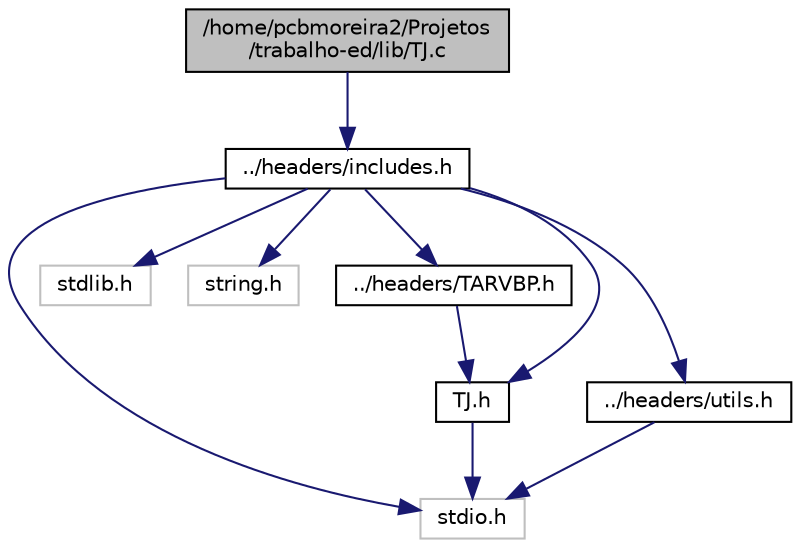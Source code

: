 digraph "/home/pcbmoreira2/Projetos/trabalho-ed/lib/TJ.c"
{
 // LATEX_PDF_SIZE
  edge [fontname="Helvetica",fontsize="10",labelfontname="Helvetica",labelfontsize="10"];
  node [fontname="Helvetica",fontsize="10",shape=record];
  Node1 [label="/home/pcbmoreira2/Projetos\l/trabalho-ed/lib/TJ.c",height=0.2,width=0.4,color="black", fillcolor="grey75", style="filled", fontcolor="black",tooltip="Implementação das funções relacionadas ao TJ."];
  Node1 -> Node2 [color="midnightblue",fontsize="10",style="solid",fontname="Helvetica"];
  Node2 [label="../headers/includes.h",height=0.2,width=0.4,color="black", fillcolor="white", style="filled",URL="$includes_8h_source.html",tooltip=" "];
  Node2 -> Node3 [color="midnightblue",fontsize="10",style="solid",fontname="Helvetica"];
  Node3 [label="stdio.h",height=0.2,width=0.4,color="grey75", fillcolor="white", style="filled",tooltip=" "];
  Node2 -> Node4 [color="midnightblue",fontsize="10",style="solid",fontname="Helvetica"];
  Node4 [label="stdlib.h",height=0.2,width=0.4,color="grey75", fillcolor="white", style="filled",tooltip=" "];
  Node2 -> Node5 [color="midnightblue",fontsize="10",style="solid",fontname="Helvetica"];
  Node5 [label="string.h",height=0.2,width=0.4,color="grey75", fillcolor="white", style="filled",tooltip=" "];
  Node2 -> Node6 [color="midnightblue",fontsize="10",style="solid",fontname="Helvetica"];
  Node6 [label="../headers/TARVBP.h",height=0.2,width=0.4,color="black", fillcolor="white", style="filled",URL="$TARVBP_8h.html",tooltip="Arquivo cabeçalho da árvore B+."];
  Node6 -> Node7 [color="midnightblue",fontsize="10",style="solid",fontname="Helvetica"];
  Node7 [label="TJ.h",height=0.2,width=0.4,color="black", fillcolor="white", style="filled",URL="$TJ_8h.html",tooltip="Cabeçalho do tipo jogador TJ."];
  Node7 -> Node3 [color="midnightblue",fontsize="10",style="solid",fontname="Helvetica"];
  Node2 -> Node8 [color="midnightblue",fontsize="10",style="solid",fontname="Helvetica"];
  Node8 [label="../headers/utils.h",height=0.2,width=0.4,color="black", fillcolor="white", style="filled",URL="$utils_8h.html",tooltip="Cabeçalho das funções de Utils."];
  Node8 -> Node3 [color="midnightblue",fontsize="10",style="solid",fontname="Helvetica"];
  Node2 -> Node7 [color="midnightblue",fontsize="10",style="solid",fontname="Helvetica"];
}
